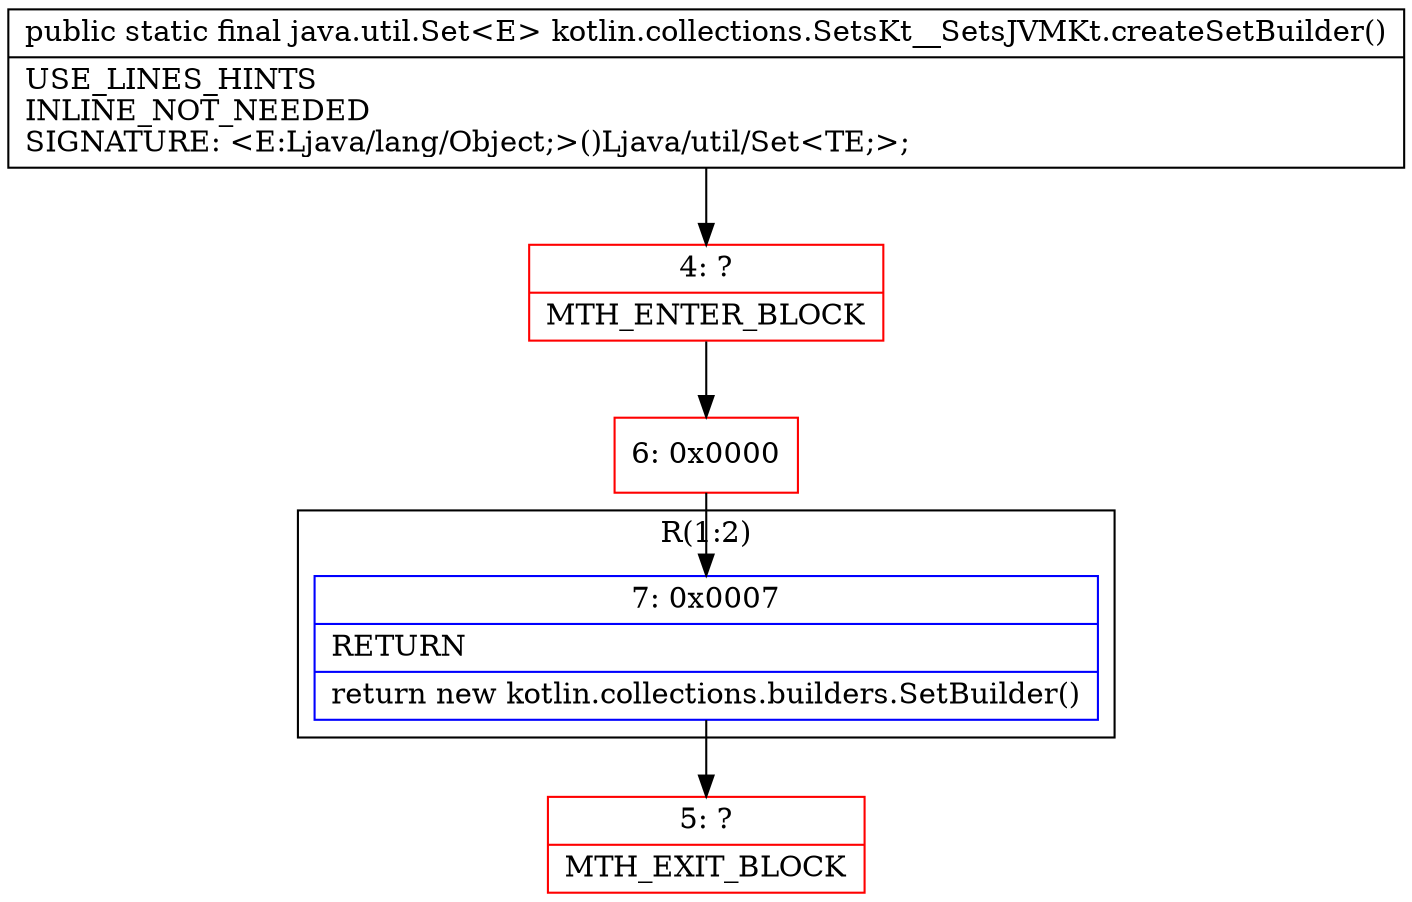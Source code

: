 digraph "CFG forkotlin.collections.SetsKt__SetsJVMKt.createSetBuilder()Ljava\/util\/Set;" {
subgraph cluster_Region_1363213624 {
label = "R(1:2)";
node [shape=record,color=blue];
Node_7 [shape=record,label="{7\:\ 0x0007|RETURN\l|return new kotlin.collections.builders.SetBuilder()\l}"];
}
Node_4 [shape=record,color=red,label="{4\:\ ?|MTH_ENTER_BLOCK\l}"];
Node_6 [shape=record,color=red,label="{6\:\ 0x0000}"];
Node_5 [shape=record,color=red,label="{5\:\ ?|MTH_EXIT_BLOCK\l}"];
MethodNode[shape=record,label="{public static final java.util.Set\<E\> kotlin.collections.SetsKt__SetsJVMKt.createSetBuilder()  | USE_LINES_HINTS\lINLINE_NOT_NEEDED\lSIGNATURE: \<E:Ljava\/lang\/Object;\>()Ljava\/util\/Set\<TE;\>;\l}"];
MethodNode -> Node_4;Node_7 -> Node_5;
Node_4 -> Node_6;
Node_6 -> Node_7;
}

